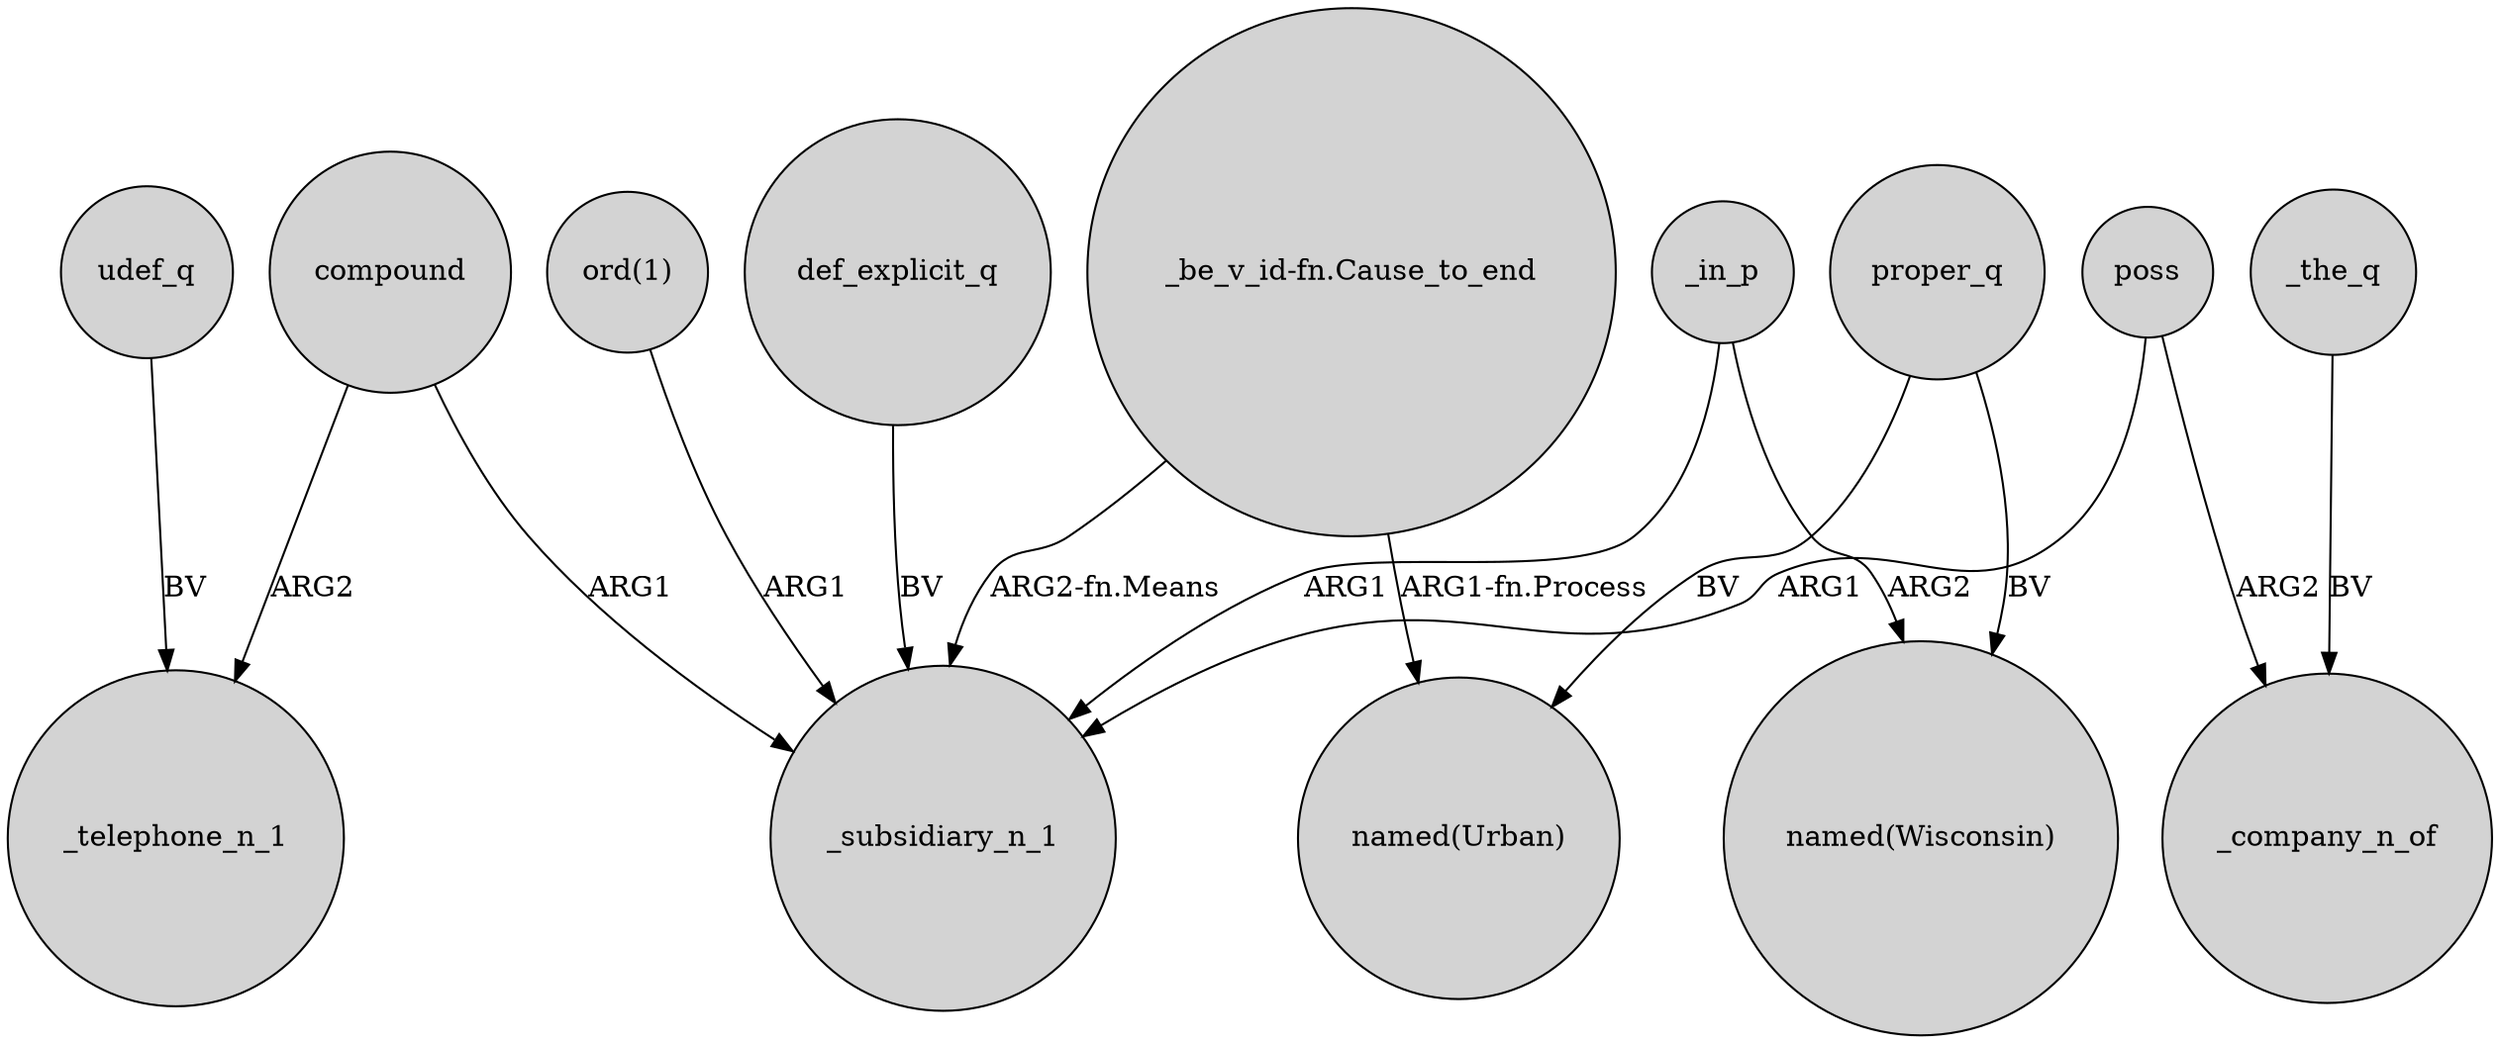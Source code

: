 digraph {
	node [shape=circle style=filled]
	compound -> _telephone_n_1 [label=ARG2]
	udef_q -> _telephone_n_1 [label=BV]
	compound -> _subsidiary_n_1 [label=ARG1]
	"_be_v_id-fn.Cause_to_end" -> _subsidiary_n_1 [label="ARG2-fn.Means"]
	"ord(1)" -> _subsidiary_n_1 [label=ARG1]
	"_be_v_id-fn.Cause_to_end" -> "named(Urban)" [label="ARG1-fn.Process"]
	proper_q -> "named(Wisconsin)" [label=BV]
	def_explicit_q -> _subsidiary_n_1 [label=BV]
	_in_p -> _subsidiary_n_1 [label=ARG1]
	_the_q -> _company_n_of [label=BV]
	proper_q -> "named(Urban)" [label=BV]
	poss -> _subsidiary_n_1 [label=ARG1]
	_in_p -> "named(Wisconsin)" [label=ARG2]
	poss -> _company_n_of [label=ARG2]
}
